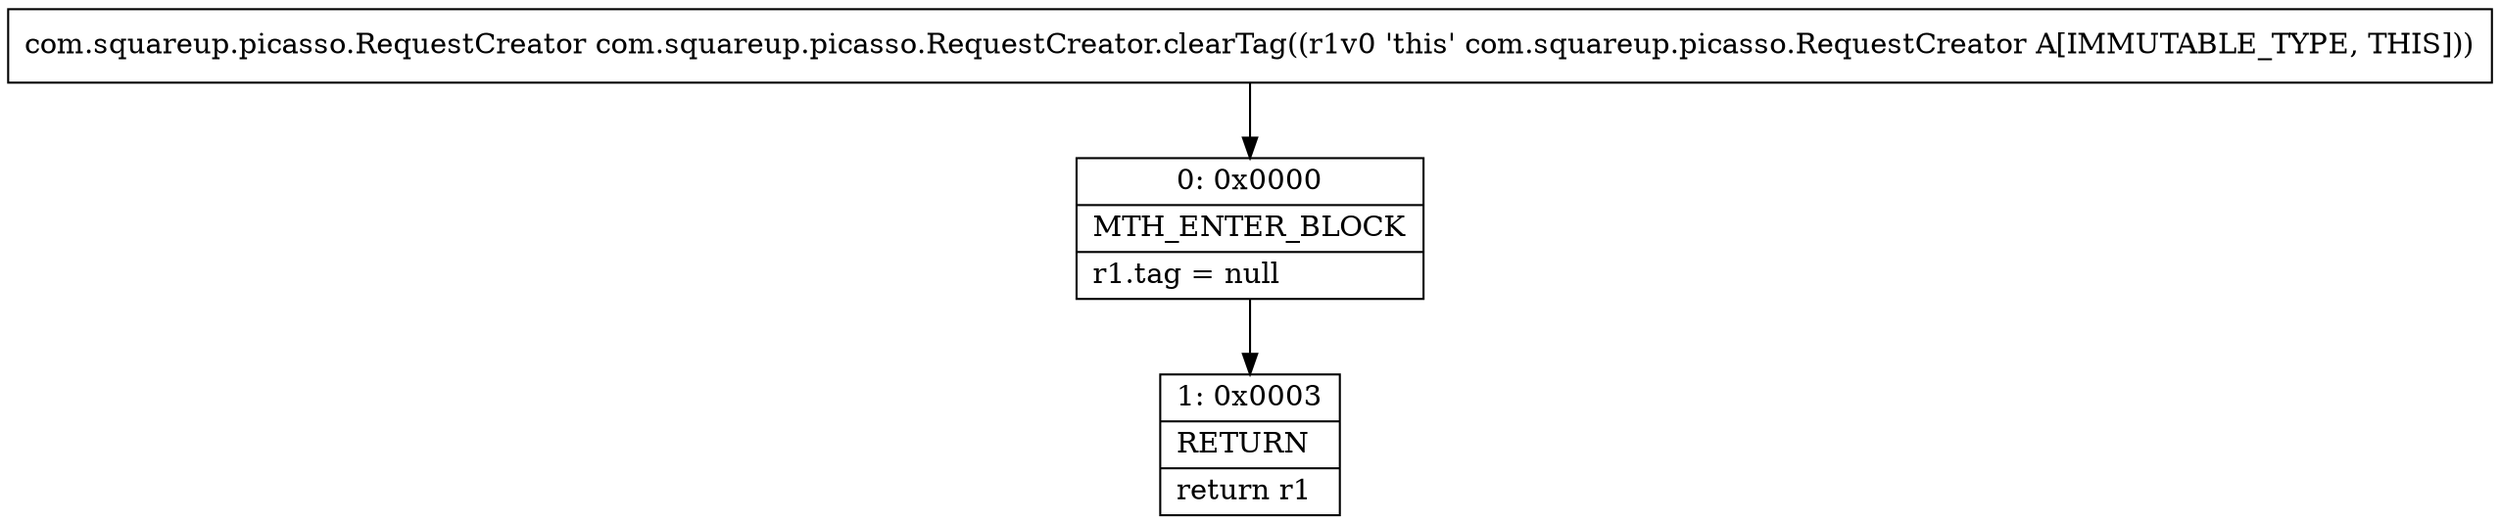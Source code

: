 digraph "CFG forcom.squareup.picasso.RequestCreator.clearTag()Lcom\/squareup\/picasso\/RequestCreator;" {
Node_0 [shape=record,label="{0\:\ 0x0000|MTH_ENTER_BLOCK\l|r1.tag = null\l}"];
Node_1 [shape=record,label="{1\:\ 0x0003|RETURN\l|return r1\l}"];
MethodNode[shape=record,label="{com.squareup.picasso.RequestCreator com.squareup.picasso.RequestCreator.clearTag((r1v0 'this' com.squareup.picasso.RequestCreator A[IMMUTABLE_TYPE, THIS])) }"];
MethodNode -> Node_0;
Node_0 -> Node_1;
}

